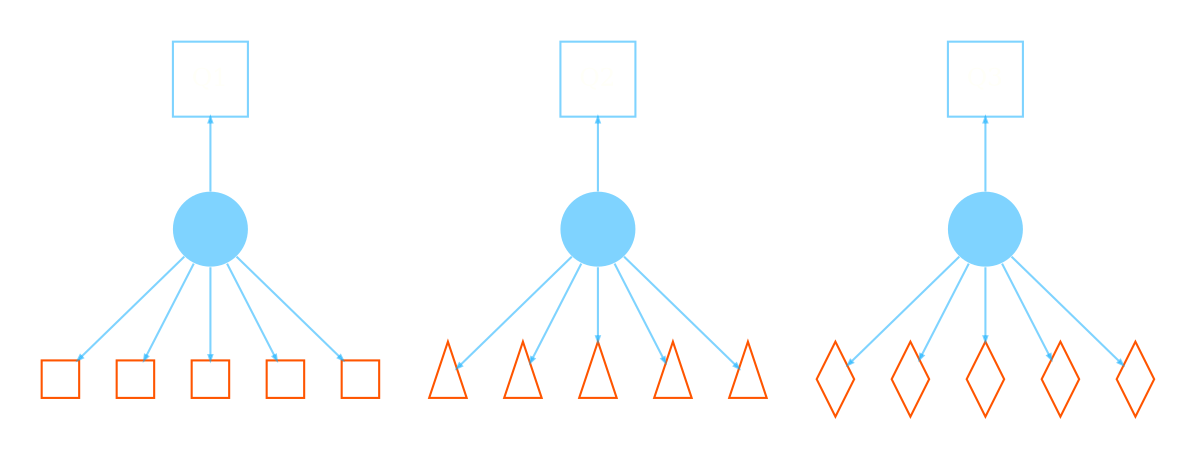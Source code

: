 digraph Factor  {
  
  graph [rankdir=TB  bgcolor=transparent splines=line]

  subgraph cluster1 {
    style=invis
    node [shape=circle width=.5 fontcolor="#fffff8" color="transparent" 
    fillcolor="#00aaff80" style=filled fontsize=12];
     
    Q1[fillcolor=transparent color = "#00aaff80"  shape=square]; X [label = ""];
    
    node [shape=square width=.25 fontcolor="#ff5500" color="#ff5500" fillcolor="#ffffff" style=filled fontsize=12, label=""];
    edge [fontname="Roboto" fontsize=10 fontcolor=gray50 color="#00aaff80" arrowsize=.25];

    X1;
    X2;
    X3;
    X4;
    X5;
    
    X -> X1, X2, X3, X4, X5; 
    Q1 -> X [dir="back"];

  }
  subgraph cluster2 {
    style=invis
    node [shape=circle width=.5 fontcolor="#fffff8" color="transparent" 
    fillcolor="#00aaff80" style=filled fontsize=12];
    Q2[fillcolor=transparent color = "#00aaff80"  shape=square]; Y [label = ""];
    
    node [shape=triangle width=.25 fontcolor="#ff5500" color="#ff5500" fillcolor="#ffffff" style=filled fontsize=12, label=""];
    edge [fontname="Roboto" fontsize=10 fontcolor=gray50 color="#00aaff80" arrowsize=.25];

    Y1;
    Y2;
    Y3;
    Y4;
    Y5;
    
    Y -> Y1, Y2, Y3, Y4, Y5; 
    Q2-> Y [dir="back"];

  }
  
  subgraph cluster3 {
    style=invis
    node [shape=circle width=.5 fontcolor="#fffff8" color="transparent" 
    fillcolor="#00aaff80" style=filled fontsize=12];
     
    Q3[fillcolor=transparent color = "#00aaff80" shape=square]; Z [label = ""];
    
    node [shape=diamond width=.25 fontcolor="#ff5500" color="#ff5500" fillcolor="#ffffff" style=filled fontsize=12 label = ""];
    edge [fontname="Roboto" fontsize=10 fontcolor=gray50 color="#00aaff80" arrowsize=.25];

    Z1;
    Z2;
    Z3;
    Z4;
    Z5;
    
    Z -> Z1, Z2, Z3, Z4, Z5; 
    Q3 -> Z [dir="back"];

    

  }
  
}